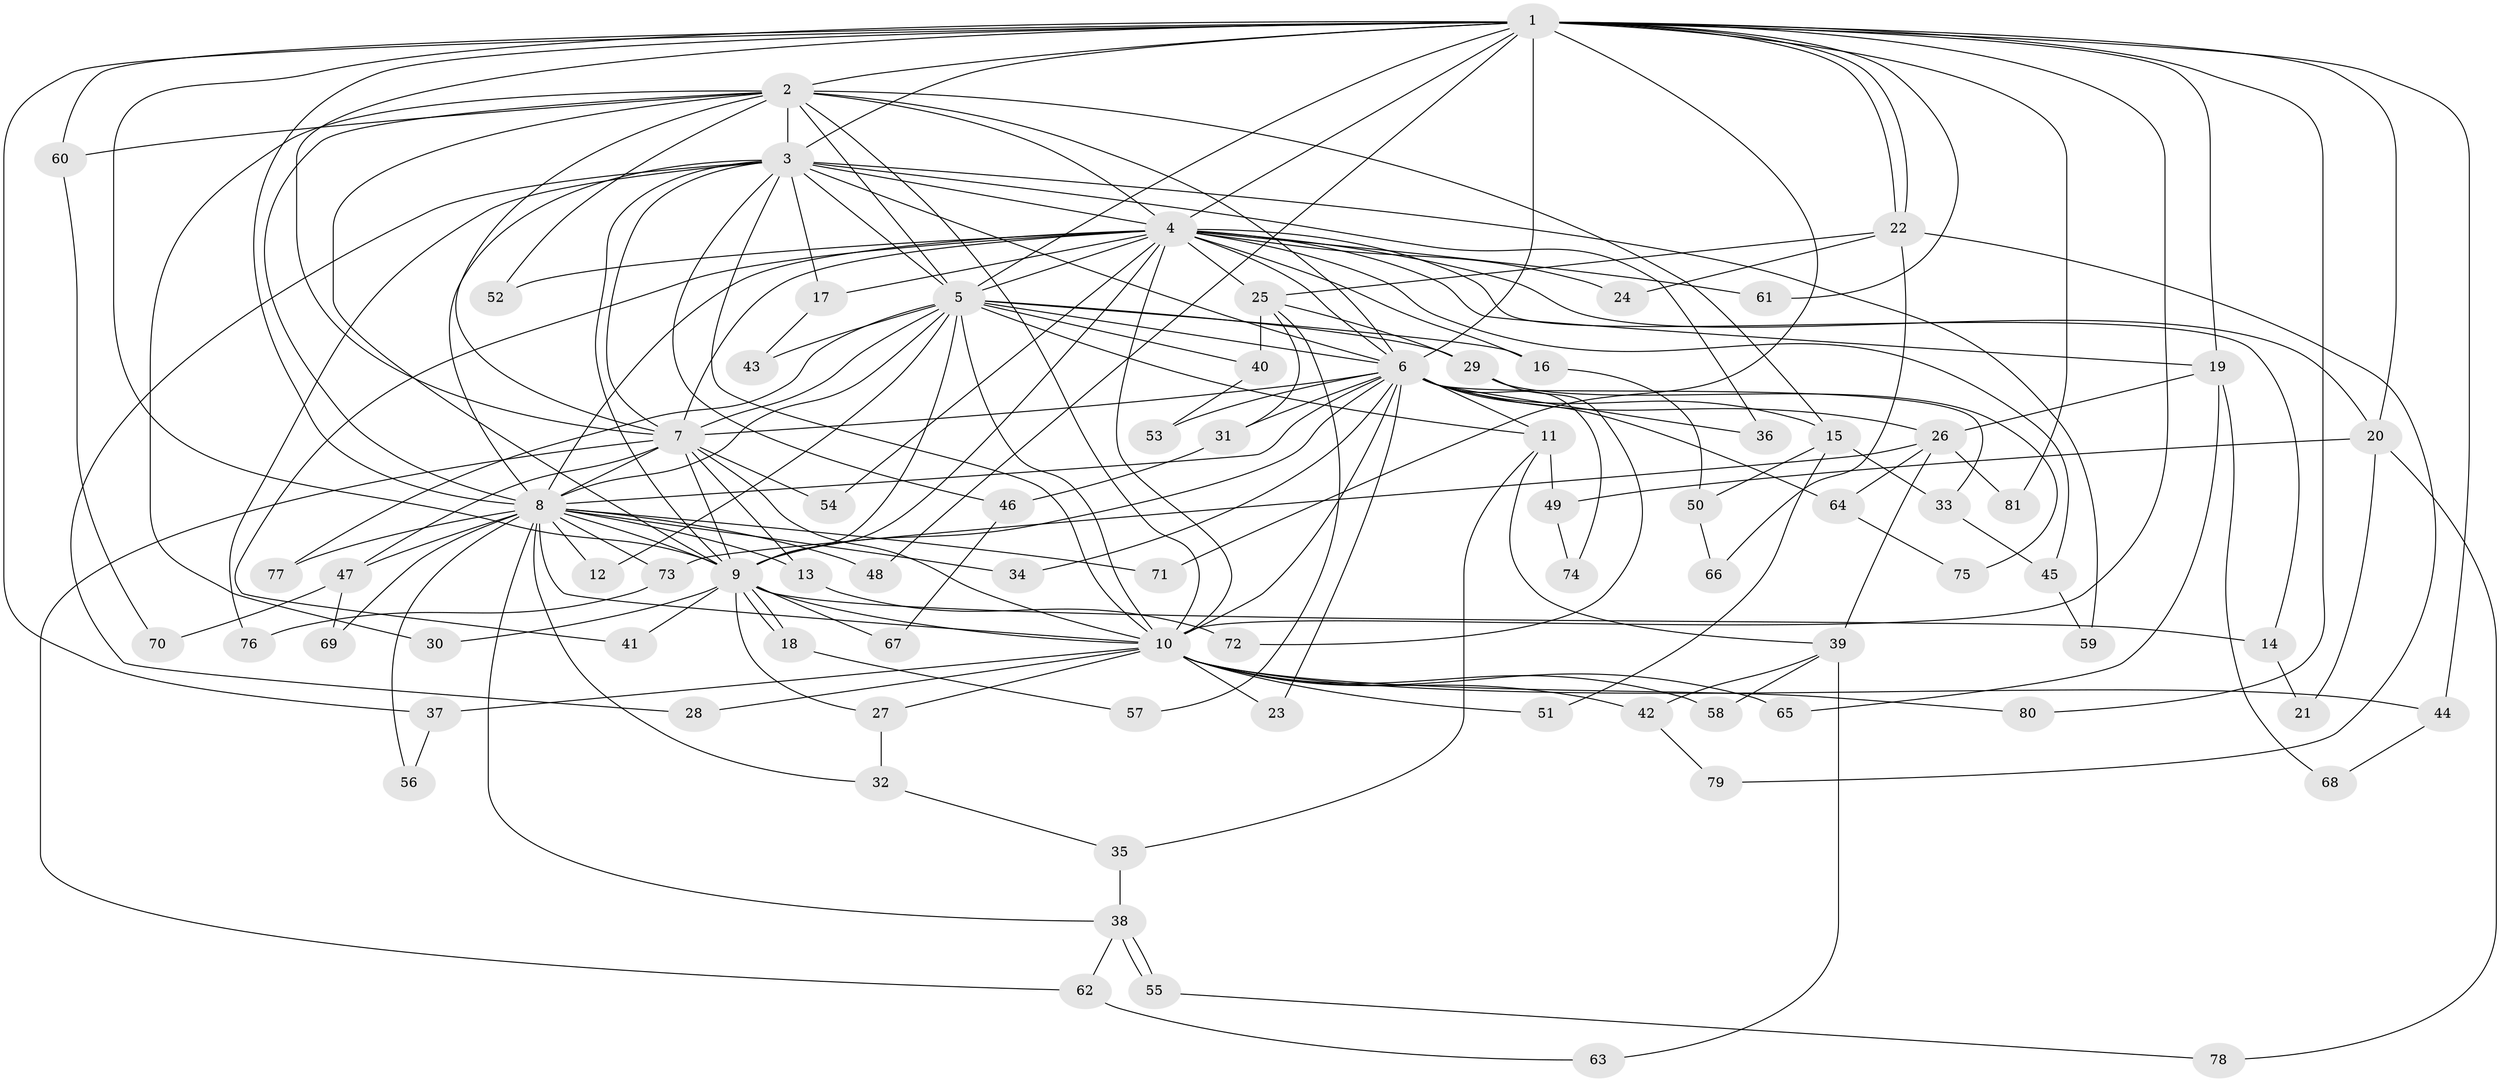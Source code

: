 // Generated by graph-tools (version 1.1) at 2025/13/03/09/25 04:13:41]
// undirected, 81 vertices, 187 edges
graph export_dot {
graph [start="1"]
  node [color=gray90,style=filled];
  1;
  2;
  3;
  4;
  5;
  6;
  7;
  8;
  9;
  10;
  11;
  12;
  13;
  14;
  15;
  16;
  17;
  18;
  19;
  20;
  21;
  22;
  23;
  24;
  25;
  26;
  27;
  28;
  29;
  30;
  31;
  32;
  33;
  34;
  35;
  36;
  37;
  38;
  39;
  40;
  41;
  42;
  43;
  44;
  45;
  46;
  47;
  48;
  49;
  50;
  51;
  52;
  53;
  54;
  55;
  56;
  57;
  58;
  59;
  60;
  61;
  62;
  63;
  64;
  65;
  66;
  67;
  68;
  69;
  70;
  71;
  72;
  73;
  74;
  75;
  76;
  77;
  78;
  79;
  80;
  81;
  1 -- 2;
  1 -- 3;
  1 -- 4;
  1 -- 5;
  1 -- 6;
  1 -- 7;
  1 -- 8;
  1 -- 9;
  1 -- 10;
  1 -- 19;
  1 -- 20;
  1 -- 22;
  1 -- 22;
  1 -- 37;
  1 -- 44;
  1 -- 48;
  1 -- 60;
  1 -- 61;
  1 -- 71;
  1 -- 80;
  1 -- 81;
  2 -- 3;
  2 -- 4;
  2 -- 5;
  2 -- 6;
  2 -- 7;
  2 -- 8;
  2 -- 9;
  2 -- 10;
  2 -- 15;
  2 -- 30;
  2 -- 52;
  2 -- 60;
  3 -- 4;
  3 -- 5;
  3 -- 6;
  3 -- 7;
  3 -- 8;
  3 -- 9;
  3 -- 10;
  3 -- 17;
  3 -- 28;
  3 -- 36;
  3 -- 46;
  3 -- 59;
  3 -- 76;
  4 -- 5;
  4 -- 6;
  4 -- 7;
  4 -- 8;
  4 -- 9;
  4 -- 10;
  4 -- 14;
  4 -- 16;
  4 -- 17;
  4 -- 19;
  4 -- 20;
  4 -- 24;
  4 -- 25;
  4 -- 41;
  4 -- 45;
  4 -- 52;
  4 -- 54;
  4 -- 61;
  5 -- 6;
  5 -- 7;
  5 -- 8;
  5 -- 9;
  5 -- 10;
  5 -- 11;
  5 -- 12;
  5 -- 16;
  5 -- 29;
  5 -- 40;
  5 -- 43;
  5 -- 77;
  6 -- 7;
  6 -- 8;
  6 -- 9;
  6 -- 10;
  6 -- 11;
  6 -- 15;
  6 -- 23;
  6 -- 26;
  6 -- 31;
  6 -- 33;
  6 -- 34;
  6 -- 36;
  6 -- 53;
  6 -- 64;
  6 -- 74;
  7 -- 8;
  7 -- 9;
  7 -- 10;
  7 -- 13;
  7 -- 47;
  7 -- 54;
  7 -- 62;
  8 -- 9;
  8 -- 10;
  8 -- 12;
  8 -- 13;
  8 -- 32;
  8 -- 34;
  8 -- 38;
  8 -- 47;
  8 -- 48;
  8 -- 56;
  8 -- 69;
  8 -- 71;
  8 -- 73;
  8 -- 77;
  9 -- 10;
  9 -- 14;
  9 -- 18;
  9 -- 18;
  9 -- 27;
  9 -- 30;
  9 -- 41;
  9 -- 67;
  10 -- 23;
  10 -- 27;
  10 -- 28;
  10 -- 37;
  10 -- 42;
  10 -- 44;
  10 -- 51;
  10 -- 58;
  10 -- 65;
  10 -- 80;
  11 -- 35;
  11 -- 39;
  11 -- 49;
  13 -- 72;
  14 -- 21;
  15 -- 33;
  15 -- 50;
  15 -- 51;
  16 -- 50;
  17 -- 43;
  18 -- 57;
  19 -- 26;
  19 -- 65;
  19 -- 68;
  20 -- 21;
  20 -- 49;
  20 -- 78;
  22 -- 24;
  22 -- 25;
  22 -- 66;
  22 -- 79;
  25 -- 29;
  25 -- 31;
  25 -- 40;
  25 -- 57;
  26 -- 39;
  26 -- 64;
  26 -- 73;
  26 -- 81;
  27 -- 32;
  29 -- 72;
  29 -- 75;
  31 -- 46;
  32 -- 35;
  33 -- 45;
  35 -- 38;
  37 -- 56;
  38 -- 55;
  38 -- 55;
  38 -- 62;
  39 -- 42;
  39 -- 58;
  39 -- 63;
  40 -- 53;
  42 -- 79;
  44 -- 68;
  45 -- 59;
  46 -- 67;
  47 -- 69;
  47 -- 70;
  49 -- 74;
  50 -- 66;
  55 -- 78;
  60 -- 70;
  62 -- 63;
  64 -- 75;
  73 -- 76;
}
